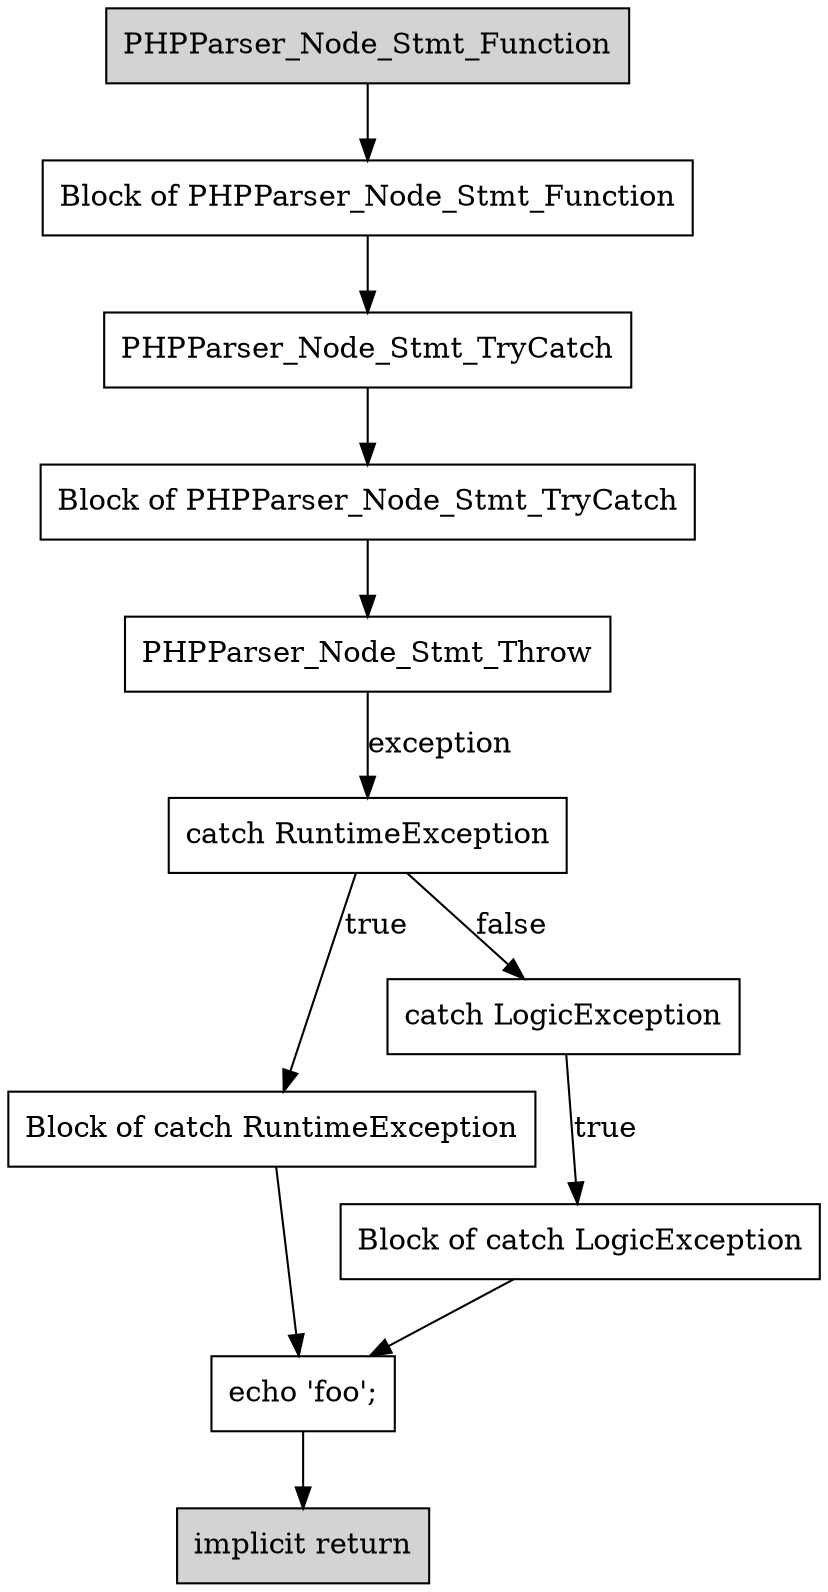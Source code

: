 digraph G {
    B1 [shape=box,label="implicit return",style=filled]
    B2 [shape=box,label="PHPParser_Node_Stmt_Function",style=filled]
    B2 -> B3
    B4 [shape=box,label="PHPParser_Node_Stmt_Throw"]
    B4 -> B5 [label="exception"]
    B5 [shape=box,label="catch RuntimeException"]
    B5 -> B6 [label="true"]
    B5 -> B7 [label="false"]
    B8 [shape=box,label="Block of PHPParser_Node_Stmt_TryCatch"]
    B8 -> B4
    B6 [shape=box,label="Block of catch RuntimeException"]
    B6 -> B9
    B9 [shape=box,label="echo 'foo';"]
    B9 -> B1
    B10 [shape=box,label="Block of catch LogicException"]
    B10 -> B9
    B7 [shape=box,label="catch LogicException"]
    B7 -> B10 [label="true"]
    B11 [shape=box,label="PHPParser_Node_Stmt_TryCatch"]
    B11 -> B8
    B3 [shape=box,label="Block of PHPParser_Node_Stmt_Function"]
    B3 -> B11
}
